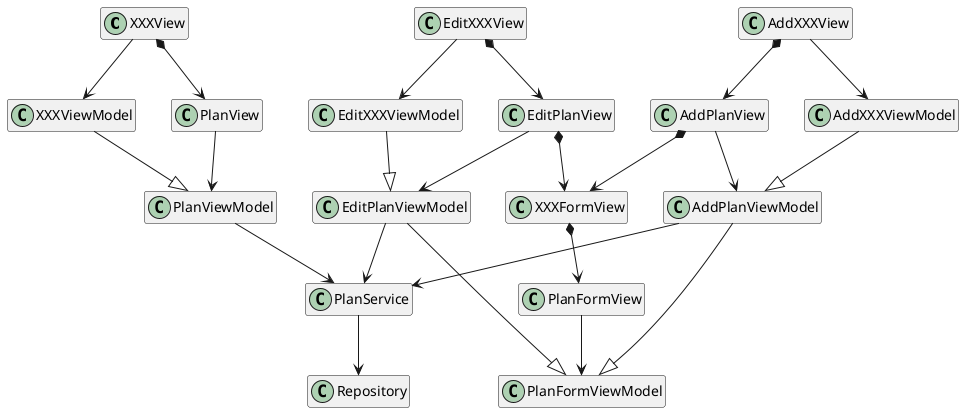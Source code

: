 @startuml

hide empty members

class XXXView
class AddXXXView
class EditXXXView

class XXXViewModel
class AddXXXViewModel
class EditXXXViewModel

class XXXFormView

class PlanView {}

class AddPlanView {}

class EditPlanView {}

class PlanFormView

class PlanViewModel {
}

class AddPlanViewModel {
}

class EditPlanViewModel {
}

class PlanFormViewModel {
}

class PlanService {
}

class Repository {}


XXXView --> XXXViewModel
XXXView *--> PlanView
XXXViewModel --|> PlanViewModel

AddXXXView *--> AddPlanView
EditXXXView *--> EditPlanView

XXXFormView *--> PlanFormView
PlanFormView --> PlanFormViewModel

EditXXXView --> EditXXXViewModel
AddXXXView --> AddXXXViewModel

EditPlanView *--> XXXFormView
AddPlanView *--> XXXFormView

PlanView --> PlanViewModel
AddPlanView --> AddPlanViewModel
EditPlanView --> EditPlanViewModel

PlanViewModel --> PlanService
AddPlanViewModel --> PlanService
EditPlanViewModel --> PlanService

AddXXXViewModel --|> AddPlanViewModel
EditXXXViewModel --|> EditPlanViewModel

AddPlanViewModel --|> PlanFormViewModel
EditPlanViewModel --|> PlanFormViewModel

PlanService --> Repository

@enduml
